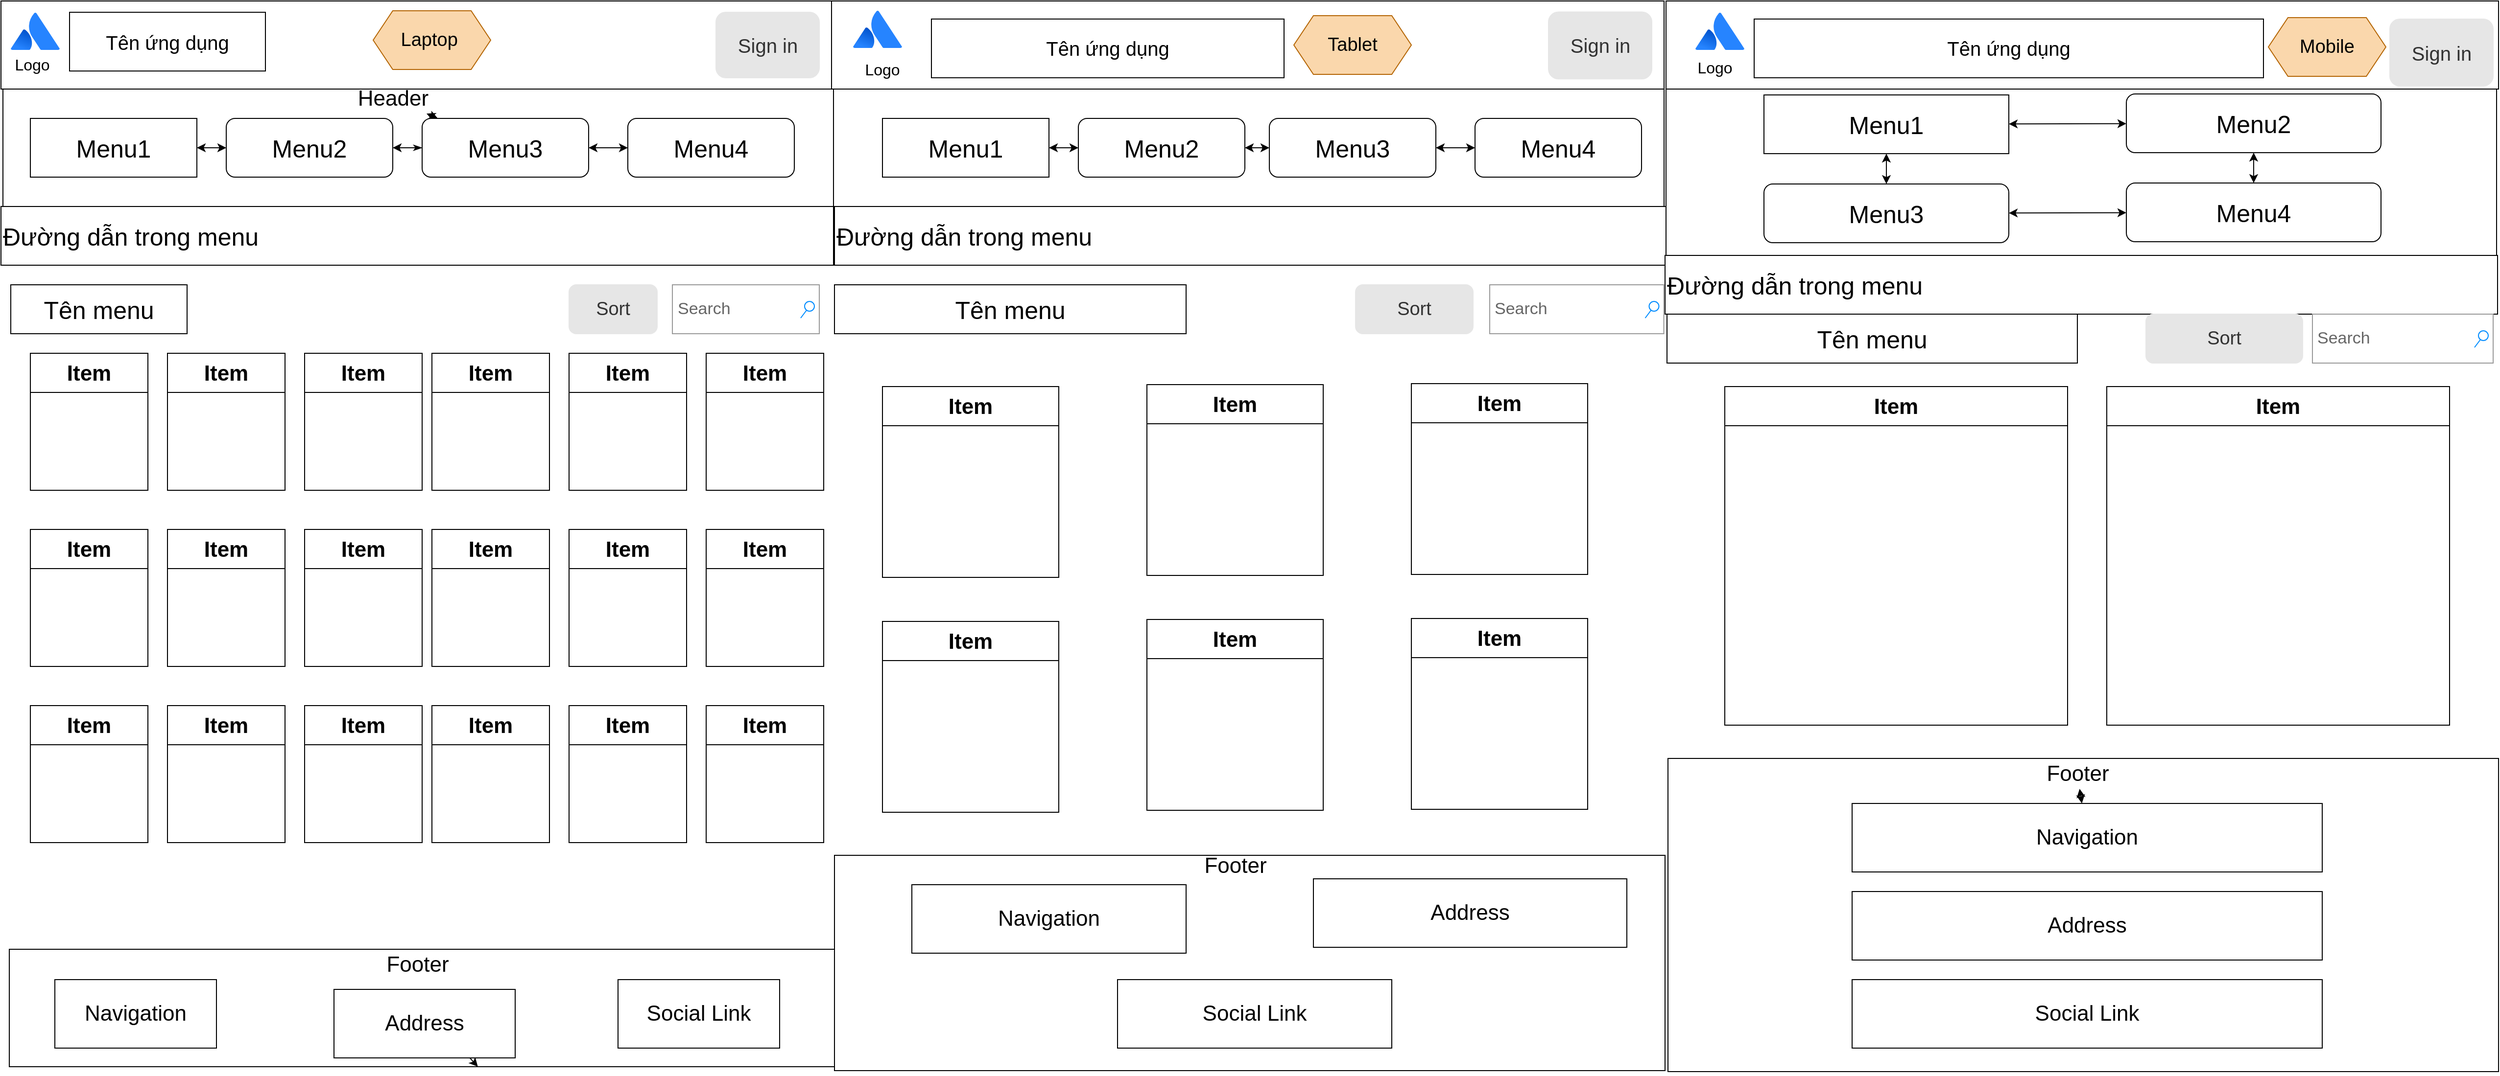 <mxfile>
    <diagram id="ilK-42If8bpZHKYCSI4k" name="Page-1">
        <mxGraphModel dx="5022" dy="2724" grid="1" gridSize="10" guides="1" tooltips="1" connect="1" arrows="1" fold="1" page="1" pageScale="1" pageWidth="850" pageHeight="1100" math="0" shadow="0">
            <root>
                <mxCell id="0"/>
                <mxCell id="1" parent="0"/>
                <mxCell id="237" value="" style="rounded=0;whiteSpace=wrap;html=1;" vertex="1" parent="1">
                    <mxGeometry x="-850" y="-1100" width="850" height="90" as="geometry"/>
                </mxCell>
                <mxCell id="43" value="" style="rounded=0;whiteSpace=wrap;html=1;fontSize=22;fontColor=none;fillColor=#FFFFFF;" vertex="1" parent="1">
                    <mxGeometry x="-2548" y="-1010" width="848" height="120" as="geometry"/>
                </mxCell>
                <mxCell id="2" value="" style="rounded=0;whiteSpace=wrap;html=1;" vertex="1" parent="1">
                    <mxGeometry x="-2550" y="-1100" width="850" height="90" as="geometry"/>
                </mxCell>
                <mxCell id="3" value="" style="image;image=img/lib/atlassian/Atlassian_Logo.svg;" vertex="1" parent="1">
                    <mxGeometry x="-2540" y="-1088" width="50" height="38" as="geometry"/>
                </mxCell>
                <mxCell id="4" value="Logo" style="text;html=1;strokeColor=none;fillColor=none;align=center;verticalAlign=middle;whiteSpace=wrap;rounded=0;fontSize=16;" vertex="1" parent="1">
                    <mxGeometry x="-2548" y="-1050" width="60" height="30" as="geometry"/>
                </mxCell>
                <mxCell id="8" value="Sign in" style="rounded=1;html=1;shadow=0;dashed=0;whiteSpace=wrap;fontSize=20;fillColor=#E6E6E6;align=center;strokeColor=#E6E6E6;fontColor=#333333;" vertex="1" parent="1">
                    <mxGeometry x="-1820" y="-1088.44" width="105.5" height="66.88" as="geometry"/>
                </mxCell>
                <mxCell id="9" value="Tên ứng dụng" style="rounded=0;whiteSpace=wrap;html=1;fontSize=20;" vertex="1" parent="1">
                    <mxGeometry x="-2480" y="-1088.44" width="200" height="60" as="geometry"/>
                </mxCell>
                <mxCell id="12" value="Menu2" style="rounded=1;whiteSpace=wrap;html=1;fontSize=25;" vertex="1" parent="1">
                    <mxGeometry x="-2320" y="-980" width="170" height="60" as="geometry"/>
                </mxCell>
                <mxCell id="55" style="edgeStyle=none;html=1;fontSize=22;fontColor=none;strokeColor=#000000;startArrow=classic;startFill=1;" edge="1" parent="1" source="13" target="12">
                    <mxGeometry relative="1" as="geometry"/>
                </mxCell>
                <mxCell id="13" value="Menu1" style="rounded=1;whiteSpace=wrap;html=1;fontSize=25;arcSize=0;" vertex="1" parent="1">
                    <mxGeometry x="-2520" y="-980" width="170" height="60" as="geometry"/>
                </mxCell>
                <mxCell id="56" style="edgeStyle=none;html=1;fontSize=22;fontColor=none;strokeColor=#000000;startArrow=classicThin;startFill=1;" edge="1" parent="1" source="14" target="12">
                    <mxGeometry relative="1" as="geometry"/>
                </mxCell>
                <mxCell id="57" value="" style="edgeStyle=none;html=1;fontSize=22;fontColor=none;strokeColor=#000000;startArrow=classic;startFill=1;" edge="1" parent="1" source="14" target="15">
                    <mxGeometry relative="1" as="geometry"/>
                </mxCell>
                <mxCell id="59" value="" style="edgeStyle=none;html=1;fontSize=22;fontColor=none;startArrow=classic;startFill=1;strokeColor=#000000;" edge="1" parent="1" source="14" target="44">
                    <mxGeometry relative="1" as="geometry"/>
                </mxCell>
                <mxCell id="14" value="Menu3" style="rounded=1;whiteSpace=wrap;html=1;fontSize=25;" vertex="1" parent="1">
                    <mxGeometry x="-2120" y="-980" width="170" height="60" as="geometry"/>
                </mxCell>
                <mxCell id="15" value="Menu4" style="rounded=1;whiteSpace=wrap;html=1;fontSize=25;" vertex="1" parent="1">
                    <mxGeometry x="-1910" y="-980" width="170" height="60" as="geometry"/>
                </mxCell>
                <mxCell id="16" value="Đường dẫn trong menu" style="rounded=0;whiteSpace=wrap;html=1;fontSize=25;align=left;" vertex="1" parent="1">
                    <mxGeometry x="-2550" y="-890" width="850" height="60" as="geometry"/>
                </mxCell>
                <mxCell id="17" value="Tên menu" style="rounded=0;whiteSpace=wrap;html=1;fontSize=25;fontColor=none;fillColor=#FFFFFF;" vertex="1" parent="1">
                    <mxGeometry x="-2540" y="-810" width="180" height="50" as="geometry"/>
                </mxCell>
                <mxCell id="22" value="Search" style="strokeWidth=1;shadow=0;dashed=0;align=center;html=1;shape=mxgraph.mockup.forms.searchBox;strokeColor=#999999;mainText=;strokeColor2=#008cff;fontColor=#666666;fontSize=17;align=left;spacingLeft=3;fillColor=#FFFFFF;" vertex="1" parent="1">
                    <mxGeometry x="-1864.5" y="-810" width="150" height="50" as="geometry"/>
                </mxCell>
                <mxCell id="23" value="Item&#10;" style="swimlane;fontSize=22;fontColor=none;fillColor=#FFFFFF;verticalAlign=top;startSize=40;" vertex="1" parent="1">
                    <mxGeometry x="-2520" y="-740" width="120" height="140" as="geometry"/>
                </mxCell>
                <mxCell id="24" value="Item&#10;" style="swimlane;fontSize=22;fontColor=none;fillColor=#FFFFFF;verticalAlign=top;startSize=40;" vertex="1" parent="1">
                    <mxGeometry x="-2380" y="-740" width="120" height="140" as="geometry"/>
                </mxCell>
                <mxCell id="25" value="Item&#10;" style="swimlane;fontSize=22;fontColor=none;fillColor=#FFFFFF;verticalAlign=top;startSize=40;" vertex="1" parent="1">
                    <mxGeometry x="-2240" y="-740" width="120" height="140" as="geometry"/>
                </mxCell>
                <mxCell id="28" value="Item&#10;" style="swimlane;fontSize=22;fontColor=none;fillColor=#FFFFFF;verticalAlign=top;startSize=40;" vertex="1" parent="1">
                    <mxGeometry x="-2110" y="-740" width="120" height="140" as="geometry"/>
                </mxCell>
                <mxCell id="29" value="Item&#10;" style="swimlane;fontSize=22;fontColor=none;fillColor=#FFFFFF;verticalAlign=top;startSize=40;" vertex="1" parent="1">
                    <mxGeometry x="-1970" y="-740" width="120" height="140" as="geometry"/>
                </mxCell>
                <mxCell id="30" value="Item&#10;" style="swimlane;fontSize=22;fontColor=none;fillColor=#FFFFFF;verticalAlign=top;startSize=40;" vertex="1" parent="1">
                    <mxGeometry x="-1830" y="-740" width="120" height="140" as="geometry"/>
                </mxCell>
                <mxCell id="31" value="Item&#10;" style="swimlane;fontSize=22;fontColor=none;fillColor=#FFFFFF;verticalAlign=top;startSize=40;" vertex="1" parent="1">
                    <mxGeometry x="-2520" y="-560" width="120" height="140" as="geometry"/>
                </mxCell>
                <mxCell id="32" value="Item&#10;" style="swimlane;fontSize=22;fontColor=none;fillColor=#FFFFFF;verticalAlign=top;startSize=40;" vertex="1" parent="1">
                    <mxGeometry x="-2380" y="-560" width="120" height="140" as="geometry"/>
                </mxCell>
                <mxCell id="33" value="Item&#10;" style="swimlane;fontSize=22;fontColor=none;fillColor=#FFFFFF;verticalAlign=top;startSize=40;" vertex="1" parent="1">
                    <mxGeometry x="-2240" y="-560" width="120" height="140" as="geometry"/>
                </mxCell>
                <mxCell id="34" value="Item&#10;" style="swimlane;fontSize=22;fontColor=none;fillColor=#FFFFFF;verticalAlign=top;startSize=40;" vertex="1" parent="1">
                    <mxGeometry x="-2110" y="-560" width="120" height="140" as="geometry"/>
                </mxCell>
                <mxCell id="35" value="Item&#10;" style="swimlane;fontSize=22;fontColor=none;fillColor=#FFFFFF;verticalAlign=top;startSize=40;" vertex="1" parent="1">
                    <mxGeometry x="-1970" y="-560" width="120" height="140" as="geometry"/>
                </mxCell>
                <mxCell id="36" value="Item&#10;" style="swimlane;fontSize=22;fontColor=none;fillColor=#FFFFFF;verticalAlign=top;startSize=40;" vertex="1" parent="1">
                    <mxGeometry x="-1830" y="-560" width="120" height="140" as="geometry"/>
                </mxCell>
                <mxCell id="37" value="Item&#10;" style="swimlane;fontSize=22;fontColor=none;fillColor=#FFFFFF;verticalAlign=top;startSize=40;" vertex="1" parent="1">
                    <mxGeometry x="-2520" y="-380" width="120" height="140" as="geometry"/>
                </mxCell>
                <mxCell id="38" value="Item&#10;" style="swimlane;fontSize=22;fontColor=none;fillColor=#FFFFFF;verticalAlign=top;startSize=40;" vertex="1" parent="1">
                    <mxGeometry x="-2380" y="-380" width="120" height="140" as="geometry"/>
                </mxCell>
                <mxCell id="39" value="Item&#10;" style="swimlane;fontSize=22;fontColor=none;fillColor=#FFFFFF;verticalAlign=top;startSize=40;" vertex="1" parent="1">
                    <mxGeometry x="-2240" y="-380" width="120" height="140" as="geometry"/>
                </mxCell>
                <mxCell id="40" value="Item&#10;" style="swimlane;fontSize=22;fontColor=none;fillColor=#FFFFFF;verticalAlign=top;startSize=40;" vertex="1" parent="1">
                    <mxGeometry x="-2110" y="-380" width="120" height="140" as="geometry"/>
                </mxCell>
                <mxCell id="41" value="Item&#10;" style="swimlane;fontSize=22;fontColor=none;fillColor=#FFFFFF;verticalAlign=top;startSize=40;" vertex="1" parent="1">
                    <mxGeometry x="-1970" y="-380" width="120" height="140" as="geometry"/>
                </mxCell>
                <mxCell id="42" value="Item&#10;" style="swimlane;fontSize=22;fontColor=none;fillColor=#FFFFFF;verticalAlign=top;startSize=40;" vertex="1" parent="1">
                    <mxGeometry x="-1830" y="-380" width="120" height="140" as="geometry"/>
                </mxCell>
                <mxCell id="44" value="Header" style="text;html=1;align=center;verticalAlign=middle;resizable=0;points=[];autosize=1;strokeColor=none;fillColor=none;fontSize=22;fontColor=none;" vertex="1" parent="1">
                    <mxGeometry x="-2195" y="-1015" width="90" height="30" as="geometry"/>
                </mxCell>
                <mxCell id="45" value="" style="rounded=0;whiteSpace=wrap;html=1;fontSize=22;fontColor=none;fillColor=#FFFFFF;" vertex="1" parent="1">
                    <mxGeometry x="-2541.5" y="-131" width="848" height="120" as="geometry"/>
                </mxCell>
                <mxCell id="46" value="Footer" style="text;html=1;align=center;verticalAlign=middle;resizable=0;points=[];autosize=1;strokeColor=none;fillColor=none;fontSize=22;fontColor=none;" vertex="1" parent="1">
                    <mxGeometry x="-2165" y="-130" width="80" height="30" as="geometry"/>
                </mxCell>
                <mxCell id="51" style="edgeStyle=none;html=1;exitX=0.75;exitY=1;exitDx=0;exitDy=0;fontSize=22;fontColor=none;" edge="1" parent="1" source="48" target="45">
                    <mxGeometry relative="1" as="geometry"/>
                </mxCell>
                <mxCell id="48" value="Address" style="rounded=0;whiteSpace=wrap;html=1;fontSize=22;fontColor=none;strokeColor=#000000;fillColor=#FFFFFF;" vertex="1" parent="1">
                    <mxGeometry x="-2210" y="-90" width="185" height="70" as="geometry"/>
                </mxCell>
                <mxCell id="49" value="Navigation" style="rounded=0;whiteSpace=wrap;html=1;fontSize=22;fontColor=none;strokeColor=#000000;fillColor=#FFFFFF;" vertex="1" parent="1">
                    <mxGeometry x="-2495" y="-100" width="165" height="70" as="geometry"/>
                </mxCell>
                <mxCell id="50" value="Social Link" style="rounded=0;whiteSpace=wrap;html=1;fontSize=22;fontColor=none;strokeColor=#000000;fillColor=#FFFFFF;" vertex="1" parent="1">
                    <mxGeometry x="-1920" y="-100" width="165" height="70" as="geometry"/>
                </mxCell>
                <mxCell id="61" value="Sort" style="rounded=1;html=1;shadow=0;dashed=0;whiteSpace=wrap;fontSize=19;fillColor=#E6E6E6;align=center;strokeColor=#E6E6E6;fontColor=#333333;" vertex="1" parent="1">
                    <mxGeometry x="-1970" y="-810" width="90" height="50" as="geometry"/>
                </mxCell>
                <mxCell id="206" value="Laptop&amp;nbsp;" style="shape=hexagon;perimeter=hexagonPerimeter2;whiteSpace=wrap;html=1;fixedSize=1;fontSize=19;strokeColor=#b46504;fillColor=#fad7ac;fontColor=#000000;" vertex="1" parent="1">
                    <mxGeometry x="-2170" y="-1090" width="120" height="60" as="geometry"/>
                </mxCell>
                <mxCell id="207" value="" style="rounded=0;whiteSpace=wrap;html=1;fontSize=22;fontColor=none;fillColor=#FFFFFF;" vertex="1" parent="1">
                    <mxGeometry x="-1700" y="-1010" width="848" height="120" as="geometry"/>
                </mxCell>
                <mxCell id="208" value="" style="rounded=0;whiteSpace=wrap;html=1;" vertex="1" parent="1">
                    <mxGeometry x="-1702" y="-1100" width="850" height="90" as="geometry"/>
                </mxCell>
                <mxCell id="209" value="Tên ứng dụng" style="rounded=0;whiteSpace=wrap;html=1;fontSize=20;" vertex="1" parent="1">
                    <mxGeometry x="-1600" y="-1081.56" width="360" height="60" as="geometry"/>
                </mxCell>
                <mxCell id="210" value="Logo" style="text;html=1;strokeColor=none;fillColor=none;align=center;verticalAlign=middle;whiteSpace=wrap;rounded=0;fontSize=16;" vertex="1" parent="1">
                    <mxGeometry x="-1680" y="-1045" width="60" height="30" as="geometry"/>
                </mxCell>
                <mxCell id="211" value="" style="image;image=img/lib/atlassian/Atlassian_Logo.svg;" vertex="1" parent="1">
                    <mxGeometry x="-1680" y="-1090" width="50" height="38" as="geometry"/>
                </mxCell>
                <mxCell id="212" value="Tablet" style="shape=hexagon;perimeter=hexagonPerimeter2;whiteSpace=wrap;html=1;fixedSize=1;fontSize=19;strokeColor=#b46504;fillColor=#fad7ac;fontColor=#000000;" vertex="1" parent="1">
                    <mxGeometry x="-1230" y="-1085" width="120" height="60" as="geometry"/>
                </mxCell>
                <mxCell id="213" value="Sign in" style="rounded=1;html=1;shadow=0;dashed=0;whiteSpace=wrap;fontSize=20;fillColor=#E6E6E6;align=center;strokeColor=#E6E6E6;fontColor=#333333;" vertex="1" parent="1">
                    <mxGeometry x="-111" y="-1081.56" width="105.5" height="68.44" as="geometry"/>
                </mxCell>
                <mxCell id="214" value="" style="rounded=0;whiteSpace=wrap;html=1;fontSize=22;fontColor=none;fillColor=#FFFFFF;" vertex="1" parent="1">
                    <mxGeometry x="-1699" y="-227" width="848" height="220" as="geometry"/>
                </mxCell>
                <mxCell id="215" value="Footer" style="text;html=1;align=center;verticalAlign=middle;resizable=0;points=[];autosize=1;strokeColor=none;fillColor=none;fontSize=22;fontColor=none;" vertex="1" parent="1">
                    <mxGeometry x="-1330" y="-231" width="80" height="30" as="geometry"/>
                </mxCell>
                <mxCell id="216" value="Navigation" style="rounded=0;whiteSpace=wrap;html=1;fontSize=22;fontColor=none;strokeColor=#000000;fillColor=#FFFFFF;" vertex="1" parent="1">
                    <mxGeometry x="-1620" y="-197" width="280" height="70" as="geometry"/>
                </mxCell>
                <mxCell id="217" value="Social Link" style="rounded=0;whiteSpace=wrap;html=1;fontSize=22;fontColor=none;strokeColor=#000000;fillColor=#FFFFFF;" vertex="1" parent="1">
                    <mxGeometry x="-1410" y="-100" width="280" height="70" as="geometry"/>
                </mxCell>
                <mxCell id="218" value="Address" style="rounded=0;whiteSpace=wrap;html=1;fontSize=22;fontColor=none;strokeColor=#000000;fillColor=#FFFFFF;" vertex="1" parent="1">
                    <mxGeometry x="-1210" y="-203" width="320" height="70" as="geometry"/>
                </mxCell>
                <mxCell id="221" value="Item&#10;" style="swimlane;fontSize=22;fontColor=none;fillColor=#FFFFFF;verticalAlign=top;startSize=40;" vertex="1" parent="1">
                    <mxGeometry x="-1110" y="-709" width="180" height="195" as="geometry"/>
                </mxCell>
                <mxCell id="222" value="Item&#10;" style="swimlane;fontSize=22;fontColor=none;fillColor=#FFFFFF;verticalAlign=top;startSize=40;" vertex="1" parent="1">
                    <mxGeometry x="-1380" y="-708" width="180" height="195" as="geometry"/>
                </mxCell>
                <mxCell id="223" value="Item&#10;" style="swimlane;fontSize=22;fontColor=none;fillColor=#FFFFFF;verticalAlign=top;startSize=40;" vertex="1" parent="1">
                    <mxGeometry x="-1650" y="-706" width="180" height="195" as="geometry"/>
                </mxCell>
                <mxCell id="224" value="Item&#10;" style="swimlane;fontSize=22;fontColor=none;fillColor=#FFFFFF;verticalAlign=top;startSize=40;" vertex="1" parent="1">
                    <mxGeometry x="-1110" y="-469" width="180" height="195" as="geometry"/>
                </mxCell>
                <mxCell id="225" value="Item&#10;" style="swimlane;fontSize=22;fontColor=none;fillColor=#FFFFFF;verticalAlign=top;startSize=40;" vertex="1" parent="1">
                    <mxGeometry x="-1380" y="-468" width="180" height="195" as="geometry"/>
                </mxCell>
                <mxCell id="226" value="Item&#10;" style="swimlane;fontSize=22;fontColor=none;fillColor=#FFFFFF;verticalAlign=top;startSize=40;" vertex="1" parent="1">
                    <mxGeometry x="-1650" y="-466" width="180" height="195" as="geometry"/>
                </mxCell>
                <mxCell id="227" value="Đường dẫn trong menu" style="rounded=0;whiteSpace=wrap;html=1;fontSize=25;align=left;" vertex="1" parent="1">
                    <mxGeometry x="-1699" y="-890" width="850" height="60" as="geometry"/>
                </mxCell>
                <mxCell id="228" value="Tên menu" style="rounded=0;whiteSpace=wrap;html=1;fontSize=25;fontColor=none;fillColor=#FFFFFF;" vertex="1" parent="1">
                    <mxGeometry x="-1699" y="-810" width="359" height="50" as="geometry"/>
                </mxCell>
                <mxCell id="229" value="Sort" style="rounded=1;html=1;shadow=0;dashed=0;whiteSpace=wrap;fontSize=19;fillColor=#E6E6E6;align=center;strokeColor=#E6E6E6;fontColor=#333333;" vertex="1" parent="1">
                    <mxGeometry x="-1167" y="-810" width="120" height="50" as="geometry"/>
                </mxCell>
                <mxCell id="230" value="Search" style="strokeWidth=1;shadow=0;dashed=0;align=center;html=1;shape=mxgraph.mockup.forms.searchBox;strokeColor=#999999;mainText=;strokeColor2=#008cff;fontColor=#666666;fontSize=17;align=left;spacingLeft=3;fillColor=#FFFFFF;" vertex="1" parent="1">
                    <mxGeometry x="-1030" y="-810" width="177.75" height="50" as="geometry"/>
                </mxCell>
                <mxCell id="243" style="edgeStyle=none;html=1;fontSize=19;fontColor=#000000;startArrow=classic;startFill=1;strokeColor=#000000;" edge="1" parent="1" source="231" target="233">
                    <mxGeometry relative="1" as="geometry"/>
                </mxCell>
                <mxCell id="231" value="Menu2" style="rounded=1;whiteSpace=wrap;html=1;fontSize=25;" vertex="1" parent="1">
                    <mxGeometry x="-1450" y="-980" width="170" height="60" as="geometry"/>
                </mxCell>
                <mxCell id="242" style="edgeStyle=none;html=1;fontSize=19;fontColor=#000000;startArrow=classic;startFill=1;strokeColor=#000000;" edge="1" parent="1" source="232" target="231">
                    <mxGeometry relative="1" as="geometry"/>
                </mxCell>
                <mxCell id="232" value="Menu1" style="rounded=1;whiteSpace=wrap;html=1;fontSize=25;arcSize=0;" vertex="1" parent="1">
                    <mxGeometry x="-1650" y="-980" width="170" height="60" as="geometry"/>
                </mxCell>
                <mxCell id="244" style="edgeStyle=none;html=1;fontSize=19;fontColor=#000000;startArrow=classic;startFill=1;strokeColor=#000000;" edge="1" parent="1" source="233" target="234">
                    <mxGeometry relative="1" as="geometry"/>
                </mxCell>
                <mxCell id="233" value="Menu3" style="rounded=1;whiteSpace=wrap;html=1;fontSize=25;" vertex="1" parent="1">
                    <mxGeometry x="-1255" y="-980" width="170" height="60" as="geometry"/>
                </mxCell>
                <mxCell id="234" value="Menu4" style="rounded=1;whiteSpace=wrap;html=1;fontSize=25;" vertex="1" parent="1">
                    <mxGeometry x="-1045" y="-980" width="170" height="60" as="geometry"/>
                </mxCell>
                <mxCell id="235" value="" style="image;image=img/lib/atlassian/Atlassian_Logo.svg;" vertex="1" parent="1">
                    <mxGeometry x="-820" y="-1088" width="50" height="38" as="geometry"/>
                </mxCell>
                <mxCell id="236" value="Logo" style="text;html=1;strokeColor=none;fillColor=none;align=center;verticalAlign=middle;whiteSpace=wrap;rounded=0;fontSize=16;" vertex="1" parent="1">
                    <mxGeometry x="-830" y="-1047.34" width="60" height="30" as="geometry"/>
                </mxCell>
                <mxCell id="238" value="Tên ứng dụng" style="rounded=0;whiteSpace=wrap;html=1;fontSize=20;" vertex="1" parent="1">
                    <mxGeometry x="-760" y="-1081.56" width="520" height="60" as="geometry"/>
                </mxCell>
                <mxCell id="239" value="Sign in" style="rounded=1;html=1;shadow=0;dashed=0;whiteSpace=wrap;fontSize=20;fillColor=#E6E6E6;align=center;strokeColor=#E6E6E6;fontColor=#333333;" vertex="1" parent="1">
                    <mxGeometry x="-970" y="-1088.78" width="105.5" height="68.44" as="geometry"/>
                </mxCell>
                <mxCell id="240" value="Mobile" style="shape=hexagon;perimeter=hexagonPerimeter2;whiteSpace=wrap;html=1;fixedSize=1;fontSize=19;strokeColor=#b46504;fillColor=#fad7ac;fontColor=#000000;" vertex="1" parent="1">
                    <mxGeometry x="-235" y="-1083" width="120" height="60" as="geometry"/>
                </mxCell>
                <mxCell id="241" value="" style="rounded=0;whiteSpace=wrap;html=1;fontSize=22;fontColor=none;fillColor=#FFFFFF;" vertex="1" parent="1">
                    <mxGeometry x="-850" y="-1010" width="848" height="170" as="geometry"/>
                </mxCell>
                <mxCell id="245" value="Menu2" style="rounded=1;whiteSpace=wrap;html=1;fontSize=25;" vertex="1" parent="1">
                    <mxGeometry x="-380" y="-1005" width="260" height="60" as="geometry"/>
                </mxCell>
                <mxCell id="249" style="edgeStyle=none;html=1;fontSize=19;fontColor=#000000;startArrow=classic;startFill=1;strokeColor=#000000;" edge="1" parent="1" source="246" target="245">
                    <mxGeometry relative="1" as="geometry"/>
                </mxCell>
                <mxCell id="250" style="edgeStyle=none;html=1;fontSize=19;fontColor=#000000;startArrow=classic;startFill=1;strokeColor=#000000;" edge="1" parent="1" source="246" target="247">
                    <mxGeometry relative="1" as="geometry"/>
                </mxCell>
                <mxCell id="246" value="Menu1" style="rounded=1;whiteSpace=wrap;html=1;fontSize=25;arcSize=0;" vertex="1" parent="1">
                    <mxGeometry x="-750" y="-1004" width="250" height="60" as="geometry"/>
                </mxCell>
                <mxCell id="251" style="edgeStyle=none;html=1;fontSize=19;fontColor=#000000;startArrow=classic;startFill=1;strokeColor=#000000;" edge="1" parent="1" source="247" target="248">
                    <mxGeometry relative="1" as="geometry"/>
                </mxCell>
                <mxCell id="247" value="Menu3" style="rounded=1;whiteSpace=wrap;html=1;fontSize=25;" vertex="1" parent="1">
                    <mxGeometry x="-750" y="-913" width="250" height="60" as="geometry"/>
                </mxCell>
                <mxCell id="252" style="edgeStyle=none;html=1;fontSize=19;fontColor=#000000;startArrow=classic;startFill=1;strokeColor=#000000;" edge="1" parent="1" source="248" target="245">
                    <mxGeometry relative="1" as="geometry"/>
                </mxCell>
                <mxCell id="248" value="Menu4" style="rounded=1;whiteSpace=wrap;html=1;fontSize=25;" vertex="1" parent="1">
                    <mxGeometry x="-380" y="-914" width="260" height="60" as="geometry"/>
                </mxCell>
                <mxCell id="253" value="Đường dẫn trong menu" style="rounded=0;whiteSpace=wrap;html=1;fontSize=25;align=left;" vertex="1" parent="1">
                    <mxGeometry x="-851" y="-840" width="850" height="60" as="geometry"/>
                </mxCell>
                <mxCell id="254" value="Tên menu" style="rounded=0;whiteSpace=wrap;html=1;fontSize=25;fontColor=none;fillColor=#FFFFFF;" vertex="1" parent="1">
                    <mxGeometry x="-849" y="-780" width="419" height="50" as="geometry"/>
                </mxCell>
                <mxCell id="255" value="Sort" style="rounded=1;html=1;shadow=0;dashed=0;whiteSpace=wrap;fontSize=19;fillColor=#E6E6E6;align=center;strokeColor=#E6E6E6;fontColor=#333333;" vertex="1" parent="1">
                    <mxGeometry x="-360" y="-780" width="160" height="50" as="geometry"/>
                </mxCell>
                <mxCell id="256" value="Search" style="strokeWidth=1;shadow=0;dashed=0;align=center;html=1;shape=mxgraph.mockup.forms.searchBox;strokeColor=#999999;mainText=;strokeColor2=#008cff;fontColor=#666666;fontSize=17;align=left;spacingLeft=3;fillColor=#FFFFFF;" vertex="1" parent="1">
                    <mxGeometry x="-190" y="-780" width="184.5" height="50" as="geometry"/>
                </mxCell>
                <mxCell id="257" value="Item&#10;" style="swimlane;fontSize=22;fontColor=none;fillColor=#FFFFFF;verticalAlign=top;startSize=40;" vertex="1" parent="1">
                    <mxGeometry x="-790" y="-706" width="350" height="346" as="geometry"/>
                </mxCell>
                <mxCell id="258" value="Item&#10;" style="swimlane;fontSize=22;fontColor=none;fillColor=#FFFFFF;verticalAlign=top;startSize=40;" vertex="1" parent="1">
                    <mxGeometry x="-400" y="-706" width="350" height="346" as="geometry"/>
                </mxCell>
                <mxCell id="259" value="" style="rounded=0;whiteSpace=wrap;html=1;fontSize=22;fontColor=none;fillColor=#FFFFFF;" vertex="1" parent="1">
                    <mxGeometry x="-848" y="-326" width="848" height="320" as="geometry"/>
                </mxCell>
                <mxCell id="260" value="Footer" style="text;html=1;align=center;verticalAlign=middle;resizable=0;points=[];autosize=1;strokeColor=none;fillColor=none;fontSize=22;fontColor=none;" vertex="1" parent="1">
                    <mxGeometry x="-470" y="-325" width="80" height="30" as="geometry"/>
                </mxCell>
                <mxCell id="264" value="" style="edgeStyle=none;html=1;fontSize=19;fontColor=#000000;startArrow=classic;startFill=1;strokeColor=#000000;" edge="1" parent="1" source="261" target="260">
                    <mxGeometry relative="1" as="geometry"/>
                </mxCell>
                <mxCell id="261" value="Navigation" style="rounded=0;whiteSpace=wrap;html=1;fontSize=22;fontColor=none;strokeColor=#000000;fillColor=#FFFFFF;" vertex="1" parent="1">
                    <mxGeometry x="-660" y="-280" width="480" height="70" as="geometry"/>
                </mxCell>
                <mxCell id="262" value="Address" style="rounded=0;whiteSpace=wrap;html=1;fontSize=22;fontColor=none;strokeColor=#000000;fillColor=#FFFFFF;" vertex="1" parent="1">
                    <mxGeometry x="-660" y="-190" width="480" height="70" as="geometry"/>
                </mxCell>
                <mxCell id="263" value="Social Link" style="rounded=0;whiteSpace=wrap;html=1;fontSize=22;fontColor=none;strokeColor=#000000;fillColor=#FFFFFF;" vertex="1" parent="1">
                    <mxGeometry x="-660" y="-100" width="480" height="70" as="geometry"/>
                </mxCell>
            </root>
        </mxGraphModel>
    </diagram>
</mxfile>